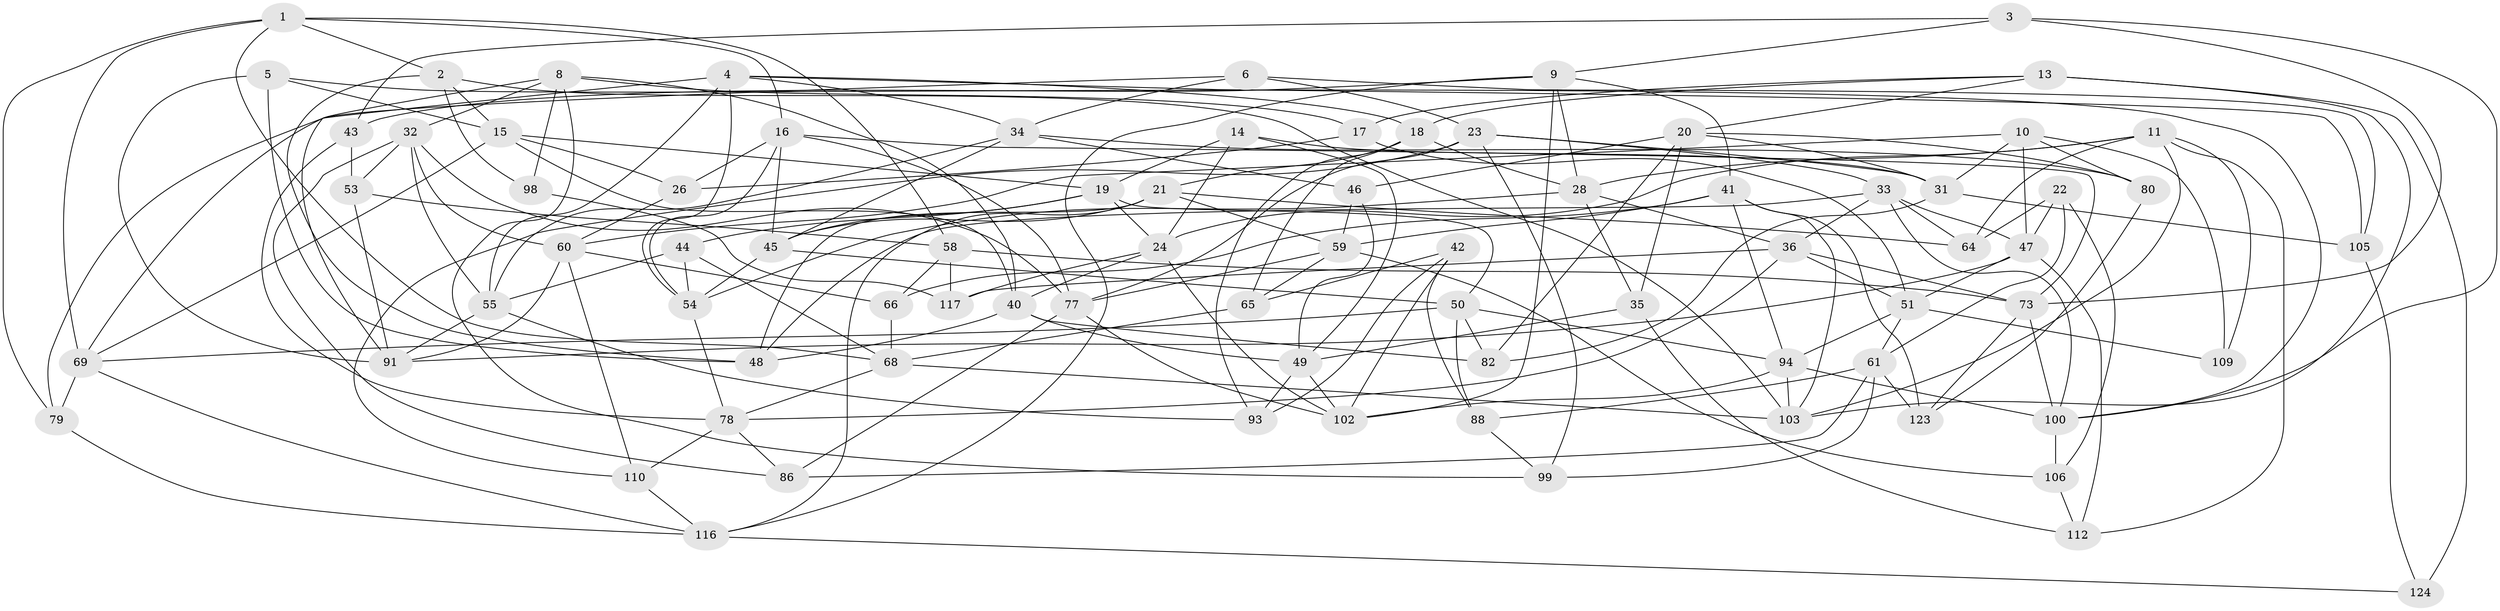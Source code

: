 // Generated by graph-tools (version 1.1) at 2025/52/02/27/25 19:52:34]
// undirected, 79 vertices, 201 edges
graph export_dot {
graph [start="1"]
  node [color=gray90,style=filled];
  1 [super="+71"];
  2 [super="+7"];
  3;
  4 [super="+90"];
  5;
  6;
  8 [super="+57"];
  9 [super="+126"];
  10 [super="+75"];
  11 [super="+12"];
  13 [super="+52"];
  14;
  15 [super="+39"];
  16 [super="+27"];
  17;
  18 [super="+38"];
  19 [super="+25"];
  20 [super="+30"];
  21 [super="+114"];
  22;
  23 [super="+29"];
  24 [super="+37"];
  26;
  28 [super="+67"];
  31 [super="+85"];
  32 [super="+108"];
  33 [super="+83"];
  34 [super="+84"];
  35;
  36 [super="+70"];
  40 [super="+56"];
  41 [super="+127"];
  42;
  43;
  44;
  45 [super="+97"];
  46;
  47 [super="+113"];
  48 [super="+121"];
  49 [super="+72"];
  50 [super="+107"];
  51 [super="+63"];
  53;
  54 [super="+62"];
  55 [super="+76"];
  58 [super="+95"];
  59 [super="+111"];
  60 [super="+125"];
  61 [super="+74"];
  64;
  65;
  66;
  68 [super="+101"];
  69 [super="+96"];
  73 [super="+87"];
  77 [super="+89"];
  78 [super="+81"];
  79;
  80;
  82;
  86;
  88;
  91 [super="+92"];
  93;
  94 [super="+120"];
  98;
  99;
  100 [super="+115"];
  102 [super="+104"];
  103 [super="+118"];
  105;
  106;
  109;
  110;
  112;
  116 [super="+122"];
  117 [super="+119"];
  123;
  124;
  1 -- 2;
  1 -- 16;
  1 -- 68;
  1 -- 79;
  1 -- 69;
  1 -- 58;
  2 -- 98;
  2 -- 48 [weight=2];
  2 -- 15;
  2 -- 103;
  3 -- 43;
  3 -- 73;
  3 -- 100;
  3 -- 9;
  4 -- 18;
  4 -- 69;
  4 -- 105;
  4 -- 34;
  4 -- 54;
  4 -- 55;
  5 -- 15;
  5 -- 100;
  5 -- 91;
  5 -- 48;
  6 -- 34;
  6 -- 105;
  6 -- 79;
  6 -- 23;
  8 -- 98;
  8 -- 99;
  8 -- 17;
  8 -- 32;
  8 -- 91;
  8 -- 40;
  9 -- 116;
  9 -- 43;
  9 -- 28;
  9 -- 102;
  9 -- 41;
  10 -- 109 [weight=2];
  10 -- 80;
  10 -- 31;
  10 -- 47;
  10 -- 60;
  11 -- 103;
  11 -- 24;
  11 -- 28;
  11 -- 64;
  11 -- 112;
  11 -- 109;
  13 -- 124 [weight=2];
  13 -- 17;
  13 -- 20;
  13 -- 103;
  13 -- 18;
  14 -- 19;
  14 -- 49;
  14 -- 24;
  14 -- 31;
  15 -- 69;
  15 -- 26;
  15 -- 40;
  15 -- 19;
  16 -- 45;
  16 -- 54;
  16 -- 26;
  16 -- 73;
  16 -- 77;
  17 -- 26;
  17 -- 51;
  18 -- 65;
  18 -- 28;
  18 -- 93;
  18 -- 21;
  19 -- 44;
  19 -- 24;
  19 -- 50;
  19 -- 45;
  20 -- 82;
  20 -- 35;
  20 -- 80;
  20 -- 46;
  20 -- 31;
  21 -- 64;
  21 -- 48;
  21 -- 45;
  21 -- 59;
  21 -- 116;
  22 -- 106;
  22 -- 64;
  22 -- 47;
  22 -- 61;
  23 -- 31;
  23 -- 99;
  23 -- 33;
  23 -- 77;
  23 -- 110;
  24 -- 102;
  24 -- 117;
  24 -- 40;
  26 -- 60;
  28 -- 54;
  28 -- 36;
  28 -- 35;
  31 -- 105;
  31 -- 82;
  32 -- 86;
  32 -- 53;
  32 -- 55;
  32 -- 77;
  32 -- 60;
  33 -- 47;
  33 -- 48;
  33 -- 64;
  33 -- 100;
  33 -- 36;
  34 -- 46;
  34 -- 45;
  34 -- 80;
  34 -- 55;
  35 -- 112;
  35 -- 49;
  36 -- 73;
  36 -- 51;
  36 -- 117;
  36 -- 78;
  40 -- 82;
  40 -- 49;
  40 -- 48;
  41 -- 59;
  41 -- 123;
  41 -- 66;
  41 -- 94;
  41 -- 103;
  42 -- 88;
  42 -- 65;
  42 -- 93;
  42 -- 102;
  43 -- 53;
  43 -- 78;
  44 -- 68;
  44 -- 54;
  44 -- 55;
  45 -- 54;
  45 -- 50;
  46 -- 49;
  46 -- 59;
  47 -- 112;
  47 -- 91;
  47 -- 51;
  49 -- 93;
  49 -- 102;
  50 -- 69;
  50 -- 94;
  50 -- 88;
  50 -- 82;
  51 -- 109;
  51 -- 61;
  51 -- 94;
  53 -- 91;
  53 -- 58;
  54 -- 78;
  55 -- 91;
  55 -- 93;
  58 -- 117 [weight=2];
  58 -- 66;
  58 -- 73;
  59 -- 65;
  59 -- 106;
  59 -- 77;
  60 -- 66;
  60 -- 110;
  60 -- 91;
  61 -- 86;
  61 -- 88;
  61 -- 123;
  61 -- 99;
  65 -- 68;
  66 -- 68;
  68 -- 78;
  68 -- 103;
  69 -- 79;
  69 -- 116;
  73 -- 123;
  73 -- 100;
  77 -- 86;
  77 -- 102;
  78 -- 86;
  78 -- 110;
  79 -- 116;
  80 -- 123;
  88 -- 99;
  94 -- 100;
  94 -- 102;
  94 -- 103;
  98 -- 117 [weight=2];
  100 -- 106;
  105 -- 124;
  106 -- 112;
  110 -- 116;
  116 -- 124;
}
